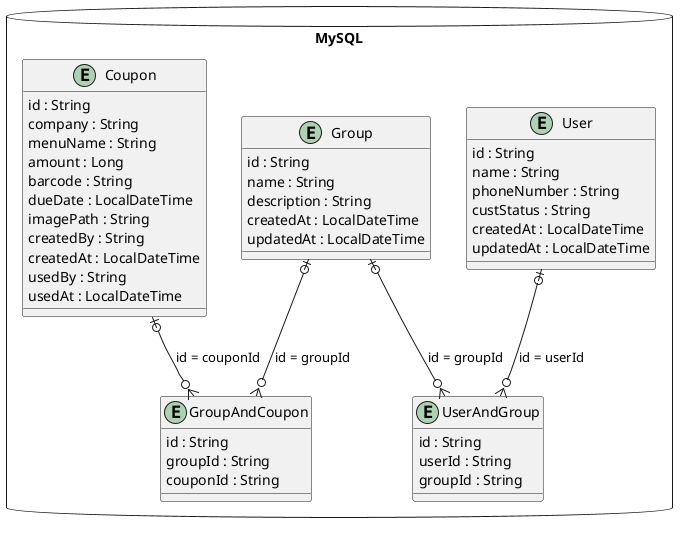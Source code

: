 @startuml
'https://plantuml.com/class-diagram


database MySQL{
    entity User {
        id : String
        name : String
        phoneNumber : String
        custStatus : String
        createdAt : LocalDateTime
        updatedAt : LocalDateTime
    }

    entity Group {
        id : String
        name : String
        description : String
        createdAt : LocalDateTime
        updatedAt : LocalDateTime
    }

    entity Coupon {
        id : String
        company : String
        menuName : String
        amount : Long
        barcode : String
        dueDate : LocalDateTime
        imagePath : String
        createdBy : String
        createdAt : LocalDateTime
        usedBy : String
        usedAt : LocalDateTime
    }

    entity UserAndGroup {
        id : String
        userId : String
        groupId : String
    }

    entity GroupAndCoupon {
        id : String
        groupId : String
        couponId : String
    }
}

Group |o--o{ GroupAndCoupon : id = groupId
Coupon |o--o{ GroupAndCoupon : id = couponId
User |o--o{ UserAndGroup : id = userId
Group |o--o{ UserAndGroup : id = groupId


@enduml